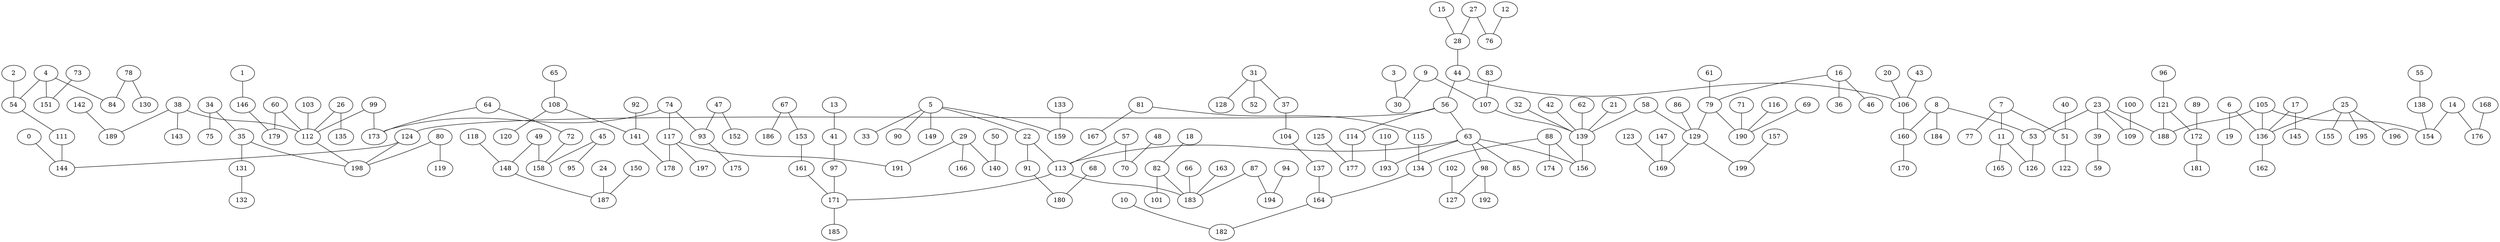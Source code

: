 graph {
0  [Label = "0 (0.00)"]
1  [Label = "1 (0.00)"]
2  [Label = "2 (0.00)"]
3  [Label = "3 (0.00)"]
4  [Label = "4 (0.00)"]
5  [Label = "5 (0.00)"]
6  [Label = "6 (0.00)"]
7  [Label = "7 (0.00)"]
8  [Label = "8 (0.00)"]
9  [Label = "9 (0.00)"]
10  [Label = "10 (0.00)"]
11  [Label = "11 (0.00)"]
12  [Label = "12 (0.00)"]
13  [Label = "13 (0.00)"]
14  [Label = "14 (0.00)"]
15  [Label = "15 (0.00)"]
16  [Label = "16 (0.00)"]
17  [Label = "17 (0.00)"]
18  [Label = "18 (0.00)"]
19  [Label = "19 (0.00)"]
20  [Label = "20 (0.00)"]
21  [Label = "21 (0.00)"]
22  [Label = "22 (0.00)"]
23  [Label = "23 (0.00)"]
24  [Label = "24 (0.00)"]
25  [Label = "25 (0.00)"]
26  [Label = "26 (0.00)"]
27  [Label = "27 (0.00)"]
28  [Label = "28 (0.00)"]
29  [Label = "29 (0.00)"]
30  [Label = "30 (0.00)"]
31  [Label = "31 (0.00)"]
32  [Label = "32 (0.00)"]
33  [Label = "33 (0.00)"]
34  [Label = "34 (0.00)"]
35  [Label = "35 (0.00)"]
36  [Label = "36 (0.00)"]
37  [Label = "37 (0.00)"]
38  [Label = "38 (0.00)"]
39  [Label = "39 (0.00)"]
40  [Label = "40 (0.00)"]
41  [Label = "41 (0.00)"]
42  [Label = "42 (0.00)"]
43  [Label = "43 (0.00)"]
44  [Label = "44 (0.00)"]
45  [Label = "45 (0.00)"]
46  [Label = "46 (0.00)"]
47  [Label = "47 (0.00)"]
48  [Label = "48 (0.00)"]
49  [Label = "49 (0.00)"]
50  [Label = "50 (0.00)"]
51  [Label = "51 (0.00)"]
52  [Label = "52 (0.00)"]
53  [Label = "53 (0.00)"]
54  [Label = "54 (0.00)"]
55  [Label = "55 (0.00)"]
56  [Label = "56 (0.00)"]
57  [Label = "57 (0.00)"]
58  [Label = "58 (0.00)"]
59  [Label = "59 (0.00)"]
60  [Label = "60 (0.00)"]
61  [Label = "61 (0.00)"]
62  [Label = "62 (0.00)"]
63  [Label = "63 (0.00)"]
64  [Label = "64 (0.00)"]
65  [Label = "65 (0.00)"]
66  [Label = "66 (0.00)"]
67  [Label = "67 (0.00)"]
68  [Label = "68 (0.00)"]
69  [Label = "69 (0.00)"]
70  [Label = "70 (0.00)"]
71  [Label = "71 (0.00)"]
72  [Label = "72 (0.00)"]
73  [Label = "73 (0.00)"]
74  [Label = "74 (0.00)"]
75  [Label = "75 (0.00)"]
76  [Label = "76 (0.00)"]
77  [Label = "77 (0.00)"]
78  [Label = "78 (0.00)"]
79  [Label = "79 (0.00)"]
80  [Label = "80 (0.00)"]
81  [Label = "81 (0.00)"]
82  [Label = "82 (0.00)"]
83  [Label = "83 (0.00)"]
84  [Label = "84 (0.00)"]
85  [Label = "85 (0.00)"]
86  [Label = "86 (0.00)"]
87  [Label = "87 (0.00)"]
88  [Label = "88 (0.00)"]
89  [Label = "89 (0.00)"]
90  [Label = "90 (0.00)"]
91  [Label = "91 (0.00)"]
92  [Label = "92 (0.00)"]
93  [Label = "93 (0.00)"]
94  [Label = "94 (0.00)"]
95  [Label = "95 (0.00)"]
96  [Label = "96 (0.00)"]
97  [Label = "97 (0.00)"]
98  [Label = "98 (0.00)"]
99  [Label = "99 (0.00)"]
100  [Label = "100 (0.00)"]
101  [Label = "101 (0.00)"]
102  [Label = "102 (0.00)"]
103  [Label = "103 (0.00)"]
104  [Label = "104 (0.00)"]
105  [Label = "105 (0.00)"]
106  [Label = "106 (0.00)"]
107  [Label = "107 (0.00)"]
108  [Label = "108 (0.00)"]
109  [Label = "109 (0.00)"]
110  [Label = "110 (0.00)"]
111  [Label = "111 (0.00)"]
112  [Label = "112 (0.00)"]
113  [Label = "113 (0.00)"]
114  [Label = "114 (0.00)"]
115  [Label = "115 (0.00)"]
116  [Label = "116 (0.00)"]
117  [Label = "117 (0.00)"]
118  [Label = "118 (0.00)"]
119  [Label = "119 (0.00)"]
120  [Label = "120 (0.00)"]
121  [Label = "121 (0.00)"]
122  [Label = "122 (0.00)"]
123  [Label = "123 (0.00)"]
124  [Label = "124 (0.00)"]
125  [Label = "125 (0.00)"]
126  [Label = "126 (0.00)"]
127  [Label = "127 (0.00)"]
128  [Label = "128 (0.00)"]
129  [Label = "129 (0.00)"]
130  [Label = "130 (0.00)"]
131  [Label = "131 (0.00)"]
132  [Label = "132 (0.00)"]
133  [Label = "133 (0.00)"]
134  [Label = "134 (0.00)"]
135  [Label = "135 (0.00)"]
136  [Label = "136 (0.00)"]
137  [Label = "137 (0.00)"]
138  [Label = "138 (0.00)"]
139  [Label = "139 (0.00)"]
140  [Label = "140 (0.00)"]
141  [Label = "141 (0.00)"]
142  [Label = "142 (0.00)"]
143  [Label = "143 (0.00)"]
144  [Label = "144 (0.00)"]
145  [Label = "145 (0.00)"]
146  [Label = "146 (0.00)"]
147  [Label = "147 (0.00)"]
148  [Label = "148 (0.00)"]
149  [Label = "149 (0.00)"]
150  [Label = "150 (0.00)"]
151  [Label = "151 (0.00)"]
152  [Label = "152 (0.00)"]
153  [Label = "153 (0.00)"]
154  [Label = "154 (0.00)"]
155  [Label = "155 (0.00)"]
156  [Label = "156 (0.00)"]
157  [Label = "157 (0.00)"]
158  [Label = "158 (0.00)"]
159  [Label = "159 (0.00)"]
160  [Label = "160 (0.00)"]
161  [Label = "161 (0.00)"]
162  [Label = "162 (0.00)"]
163  [Label = "163 (0.00)"]
164  [Label = "164 (0.00)"]
165  [Label = "165 (0.00)"]
166  [Label = "166 (0.00)"]
167  [Label = "167 (0.00)"]
168  [Label = "168 (0.00)"]
169  [Label = "169 (0.00)"]
170  [Label = "170 (0.00)"]
171  [Label = "171 (0.00)"]
172  [Label = "172 (0.00)"]
173  [Label = "173 (0.00)"]
174  [Label = "174 (0.00)"]
175  [Label = "175 (0.00)"]
176  [Label = "176 (0.00)"]
177  [Label = "177 (0.00)"]
178  [Label = "178 (0.00)"]
179  [Label = "179 (0.00)"]
180  [Label = "180 (0.00)"]
181  [Label = "181 (0.00)"]
182  [Label = "182 (0.00)"]
183  [Label = "183 (0.00)"]
184  [Label = "184 (0.00)"]
185  [Label = "185 (0.00)"]
186  [Label = "186 (0.00)"]
187  [Label = "187 (0.00)"]
188  [Label = "188 (0.00)"]
189  [Label = "189 (0.00)"]
190  [Label = "190 (0.00)"]
191  [Label = "191 (0.00)"]
192  [Label = "192 (0.00)"]
193  [Label = "193 (0.00)"]
194  [Label = "194 (0.00)"]
195  [Label = "195 (0.00)"]
196  [Label = "196 (0.00)"]
197  [Label = "197 (0.00)"]
198  [Label = "198 (0.00)"]
199  [Label = "199 (0.00)"]

117--197  [Label = "62.26"]
48--70  [Label = "58.94"]
147--169  [Label = "40.09"]
6--19  [Label = "34.06"]
71--190  [Label = "32.83"]
89--172  [Label = "31.90"]
18--82  [Label = "26.46"]
41--97  [Label = "26.24"]
24--187  [Label = "25.11"]
4--151  [Label = "24.64"]
13--41  [Label = "23.09"]
45--95  [Label = "22.97"]
38--189  [Label = "22.66"]
88--174  [Label = "22.27"]
61--79  [Label = "22.03"]
133--159  [Label = "21.75"]
55--138  [Label = "21.65"]
5--33  [Label = "21.19"]
66--183  [Label = "21.17"]
47--93  [Label = "21.09"]
34--75  [Label = "20.89"]
22--91  [Label = "20.46"]
131--132  [Label = "19.85"]
110--193  [Label = "19.80"]
129--199  [Label = "19.53"]
164--182  [Label = "19.53"]
47--152  [Label = "19.12"]
65--108  [Label = "19.00"]
86--129  [Label = "18.83"]
40--51  [Label = "18.67"]
83--107  [Label = "18.00"]
96--121  [Label = "17.23"]
28--44  [Label = "17.14"]
43--106  [Label = "17.01"]
5--159  [Label = "16.85"]
63--85  [Label = "16.83"]
67--186  [Label = "16.75"]
100--109  [Label = "16.23"]
57--70  [Label = "16.00"]
7--77  [Label = "15.61"]
98--192  [Label = "15.56"]
171--185  [Label = "15.49"]
67--153  [Label = "15.10"]
20--106  [Label = "15.04"]
92--141  [Label = "15.03"]
87--183  [Label = "14.99"]
111--144  [Label = "14.96"]
27--76  [Label = "14.96"]
78--84  [Label = "14.94"]
62--139  [Label = "14.58"]
125--177  [Label = "14.51"]
91--180  [Label = "14.42"]
15--28  [Label = "13.86"]
113--183  [Label = "13.24"]
25--155  [Label = "13.03"]
107--139  [Label = "12.92"]
115--134  [Label = "12.90"]
32--139  [Label = "12.64"]
50--140  [Label = "12.62"]
94--194  [Label = "12.05"]
93--175  [Label = "11.95"]
118--148  [Label = "11.87"]
35--131  [Label = "11.38"]
25--195  [Label = "11.36"]
22--113  [Label = "11.03"]
29--166  [Label = "11.01"]
42--139  [Label = "11.00"]
141--178  [Label = "10.97"]
136--162  [Label = "10.96"]
31--52  [Label = "10.84"]
74--117  [Label = "10.82"]
68--180  [Label = "10.76"]
81--167  [Label = "10.60"]
138--154  [Label = "10.50"]
35--198  [Label = "10.35"]
16--36  [Label = "10.33"]
150--187  [Label = "10.30"]
39--59  [Label = "10.25"]
104--137  [Label = "10.24"]
81--115  [Label = "10.13"]
99--173  [Label = "10.07"]
80--198  [Label = "10.02"]
97--171  [Label = "9.99"]
78--130  [Label = "9.96"]
4--54  [Label = "9.92"]
4--84  [Label = "9.91"]
168--176  [Label = "9.87"]
56--114  [Label = "9.87"]
57--113  [Label = "9.80"]
87--194  [Label = "9.56"]
23--39  [Label = "9.49"]
29--140  [Label = "9.29"]
108--120  [Label = "9.28"]
63--193  [Label = "9.19"]
16--79  [Label = "9.15"]
161--171  [Label = "9.06"]
82--101  [Label = "9.05"]
14--154  [Label = "8.98"]
5--22  [Label = "8.80"]
163--183  [Label = "8.77"]
9--30  [Label = "8.71"]
49--148  [Label = "8.37"]
10--182  [Label = "8.22"]
31--37  [Label = "8.21"]
51--122  [Label = "8.18"]
108--141  [Label = "8.11"]
98--127  [Label = "7.87"]
12--76  [Label = "7.69"]
121--188  [Label = "7.57"]
49--158  [Label = "7.51"]
11--126  [Label = "7.49"]
129--169  [Label = "7.36"]
79--129  [Label = "7.14"]
124--144  [Label = "7.01"]
121--172  [Label = "6.98"]
102--127  [Label = "6.95"]
25--136  [Label = "6.91"]
17--145  [Label = "6.84"]
3--30  [Label = "6.80"]
116--190  [Label = "6.78"]
69--190  [Label = "6.71"]
8--160  [Label = "6.61"]
9--107  [Label = "6.60"]
1--146  [Label = "6.36"]
2--54  [Label = "6.32"]
11--165  [Label = "6.31"]
29--191  [Label = "6.22"]
103--112  [Label = "6.20"]
44--106  [Label = "6.17"]
38--112  [Label = "5.98"]
16--46  [Label = "5.95"]
134--164  [Label = "5.84"]
142--189  [Label = "5.75"]
21--139  [Label = "5.69"]
23--188  [Label = "5.69"]
31--128  [Label = "5.67"]
82--183  [Label = "5.61"]
58--129  [Label = "5.60"]
26--135  [Label = "5.55"]
99--112  [Label = "5.36"]
114--177  [Label = "4.99"]
105--188  [Label = "4.94"]
72--158  [Label = "4.93"]
88--134  [Label = "4.93"]
53--126  [Label = "4.84"]
0--144  [Label = "4.82"]
27--28  [Label = "4.81"]
117--178  [Label = "4.75"]
38--143  [Label = "4.72"]
17--136  [Label = "4.67"]
60--179  [Label = "4.63"]
80--119  [Label = "4.52"]
160--170  [Label = "4.47"]
124--198  [Label = "4.37"]
106--160  [Label = "4.27"]
146--179  [Label = "4.22"]
5--149  [Label = "4.12"]
105--136  [Label = "4.05"]
56--124  [Label = "3.83"]
7--11  [Label = "3.82"]
139--156  [Label = "3.80"]
34--35  [Label = "3.78"]
14--176  [Label = "3.70"]
54--111  [Label = "3.61"]
172--181  [Label = "3.55"]
60--112  [Label = "3.48"]
73--151  [Label = "3.45"]
56--63  [Label = "3.32"]
26--112  [Label = "3.32"]
79--190  [Label = "3.22"]
6--136  [Label = "3.07"]
117--191  [Label = "3.06"]
25--196  [Label = "3.06"]
157--199  [Label = "2.95"]
58--139  [Label = "2.95"]
64--173  [Label = "2.88"]
8--53  [Label = "2.82"]
23--109  [Label = "2.78"]
63--113  [Label = "2.68"]
63--156  [Label = "2.64"]
112--198  [Label = "2.63"]
105--154  [Label = "2.62"]
64--72  [Label = "2.48"]
5--90  [Label = "2.48"]
113--171  [Label = "2.47"]
74--173  [Label = "2.41"]
123--169  [Label = "2.31"]
23--53  [Label = "2.16"]
148--187  [Label = "2.16"]
63--98  [Label = "2.04"]
88--156  [Label = "2.00"]
37--104  [Label = "1.87"]
44--56  [Label = "1.68"]
7--51  [Label = "1.55"]
137--164  [Label = "1.50"]
74--93  [Label = "1.20"]
153--161  [Label = "1.15"]
45--158  [Label = "1.07"]
8--184  [Label = "1.07"]
}
